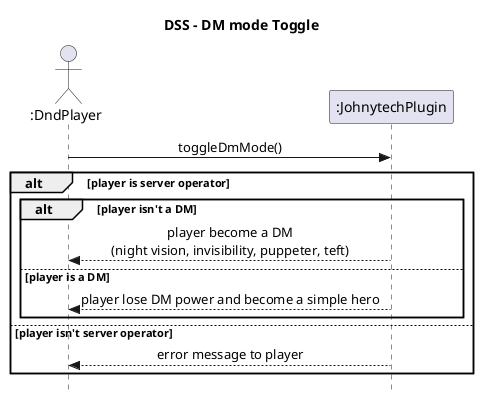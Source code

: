 @startuml
skinparam style strictuml
skinparam defaultfontname Verdana
skinparam sequence {
    MessageAlign center
}
title DSS - DM mode Toggle
actor ":DndPlayer" as dndP
participant ":JohnytechPlugin" as plugin

dndP -> plugin : toggleDmMode()
alt player is server operator
alt player isn't a DM
plugin --> dndP : player become a DM\n(night vision, invisibility, puppeter, teft)
else player is a DM
plugin --> dndP : player lose DM power and become a simple hero
end alt
else player isn't server operator
plugin --> dndP : error message to player
end

@enduml